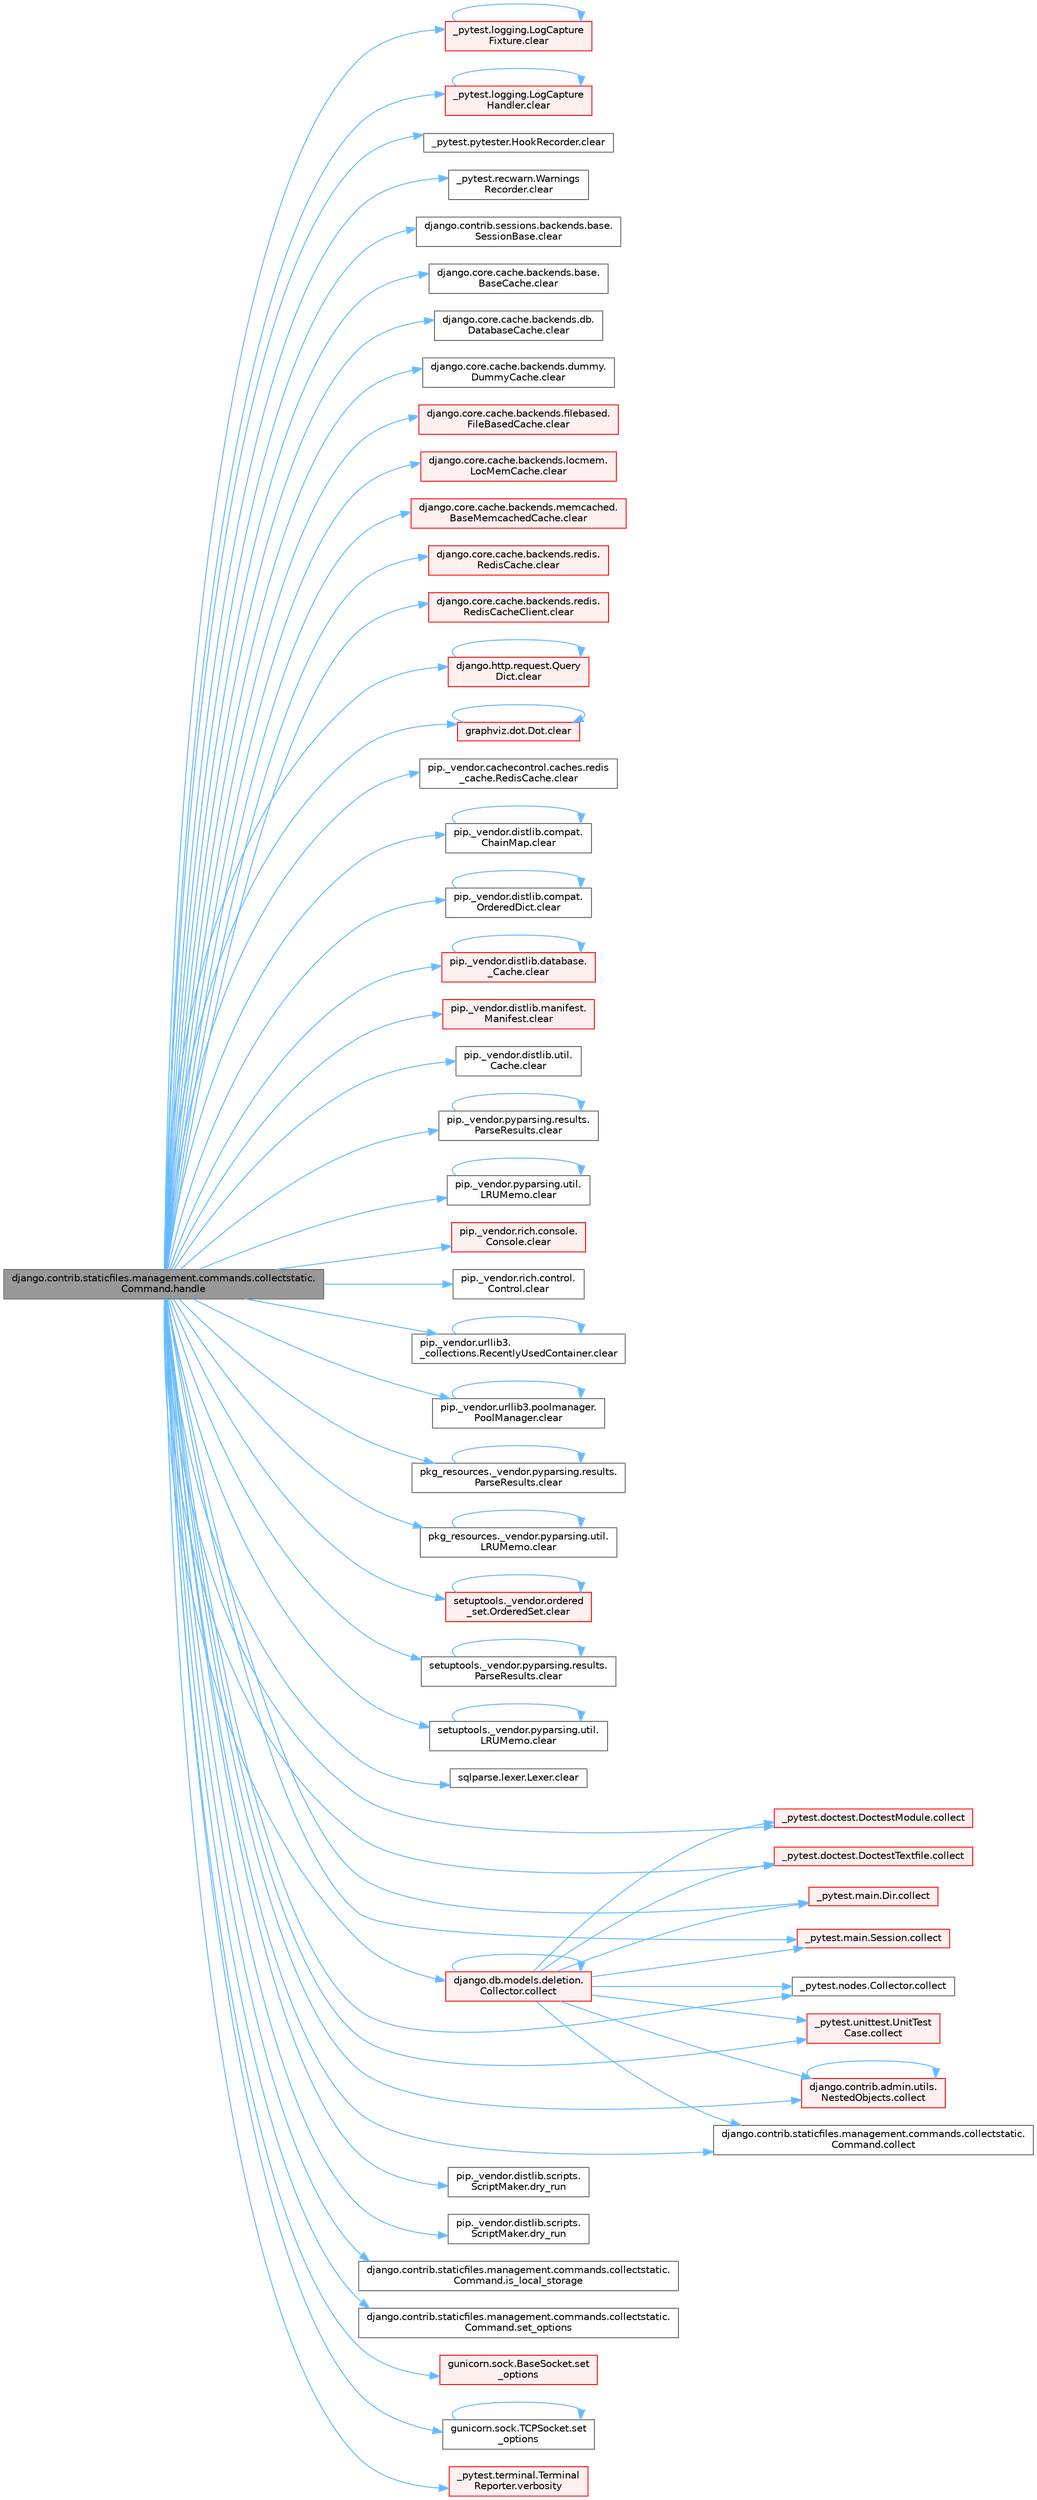 digraph "django.contrib.staticfiles.management.commands.collectstatic.Command.handle"
{
 // LATEX_PDF_SIZE
  bgcolor="transparent";
  edge [fontname=Helvetica,fontsize=10,labelfontname=Helvetica,labelfontsize=10];
  node [fontname=Helvetica,fontsize=10,shape=box,height=0.2,width=0.4];
  rankdir="LR";
  Node1 [id="Node000001",label="django.contrib.staticfiles.management.commands.collectstatic.\lCommand.handle",height=0.2,width=0.4,color="gray40", fillcolor="grey60", style="filled", fontcolor="black",tooltip=" "];
  Node1 -> Node2 [id="edge1_Node000001_Node000002",color="steelblue1",style="solid",tooltip=" "];
  Node2 [id="Node000002",label="_pytest.logging.LogCapture\lFixture.clear",height=0.2,width=0.4,color="red", fillcolor="#FFF0F0", style="filled",URL="$class__pytest_1_1logging_1_1_log_capture_fixture.html#ae1d5f85c897b637582ba1fc528c957b2",tooltip=" "];
  Node2 -> Node2 [id="edge2_Node000002_Node000002",color="steelblue1",style="solid",tooltip=" "];
  Node1 -> Node4 [id="edge3_Node000001_Node000004",color="steelblue1",style="solid",tooltip=" "];
  Node4 [id="Node000004",label="_pytest.logging.LogCapture\lHandler.clear",height=0.2,width=0.4,color="red", fillcolor="#FFF0F0", style="filled",URL="$class__pytest_1_1logging_1_1_log_capture_handler.html#ace280d99c67150fd06c5e96423ba321b",tooltip=" "];
  Node4 -> Node4 [id="edge4_Node000004_Node000004",color="steelblue1",style="solid",tooltip=" "];
  Node1 -> Node26 [id="edge5_Node000001_Node000026",color="steelblue1",style="solid",tooltip=" "];
  Node26 [id="Node000026",label="_pytest.pytester.HookRecorder.clear",height=0.2,width=0.4,color="grey40", fillcolor="white", style="filled",URL="$class__pytest_1_1pytester_1_1_hook_recorder.html#ace9cadc17e50ce92135ce95e9cd4840c",tooltip=" "];
  Node1 -> Node27 [id="edge6_Node000001_Node000027",color="steelblue1",style="solid",tooltip=" "];
  Node27 [id="Node000027",label="_pytest.recwarn.Warnings\lRecorder.clear",height=0.2,width=0.4,color="grey40", fillcolor="white", style="filled",URL="$class__pytest_1_1recwarn_1_1_warnings_recorder.html#a855636d2352b31c057db58cf8bd00a5f",tooltip=" "];
  Node1 -> Node28 [id="edge7_Node000001_Node000028",color="steelblue1",style="solid",tooltip=" "];
  Node28 [id="Node000028",label="django.contrib.sessions.backends.base.\lSessionBase.clear",height=0.2,width=0.4,color="grey40", fillcolor="white", style="filled",URL="$classdjango_1_1contrib_1_1sessions_1_1backends_1_1base_1_1_session_base.html#af73c950d34ba4e5b8023a29c562a7583",tooltip=" "];
  Node1 -> Node29 [id="edge8_Node000001_Node000029",color="steelblue1",style="solid",tooltip=" "];
  Node29 [id="Node000029",label="django.core.cache.backends.base.\lBaseCache.clear",height=0.2,width=0.4,color="grey40", fillcolor="white", style="filled",URL="$classdjango_1_1core_1_1cache_1_1backends_1_1base_1_1_base_cache.html#a3c05b007431b2d757eb31f2df58d5840",tooltip=" "];
  Node1 -> Node30 [id="edge9_Node000001_Node000030",color="steelblue1",style="solid",tooltip=" "];
  Node30 [id="Node000030",label="django.core.cache.backends.db.\lDatabaseCache.clear",height=0.2,width=0.4,color="grey40", fillcolor="white", style="filled",URL="$classdjango_1_1core_1_1cache_1_1backends_1_1db_1_1_database_cache.html#a2e1999d0369363fbf2d194b636881d02",tooltip=" "];
  Node1 -> Node31 [id="edge10_Node000001_Node000031",color="steelblue1",style="solid",tooltip=" "];
  Node31 [id="Node000031",label="django.core.cache.backends.dummy.\lDummyCache.clear",height=0.2,width=0.4,color="grey40", fillcolor="white", style="filled",URL="$classdjango_1_1core_1_1cache_1_1backends_1_1dummy_1_1_dummy_cache.html#abb1ed9ca818119fda55950daaf95376a",tooltip=" "];
  Node1 -> Node32 [id="edge11_Node000001_Node000032",color="steelblue1",style="solid",tooltip=" "];
  Node32 [id="Node000032",label="django.core.cache.backends.filebased.\lFileBasedCache.clear",height=0.2,width=0.4,color="red", fillcolor="#FFF0F0", style="filled",URL="$classdjango_1_1core_1_1cache_1_1backends_1_1filebased_1_1_file_based_cache.html#a5ef508441cb4efd19dca2faafa249ee0",tooltip=" "];
  Node1 -> Node1165 [id="edge12_Node000001_Node001165",color="steelblue1",style="solid",tooltip=" "];
  Node1165 [id="Node001165",label="django.core.cache.backends.locmem.\lLocMemCache.clear",height=0.2,width=0.4,color="red", fillcolor="#FFF0F0", style="filled",URL="$classdjango_1_1core_1_1cache_1_1backends_1_1locmem_1_1_loc_mem_cache.html#a929bad1fce4b534e368548b4dee5698f",tooltip=" "];
  Node1 -> Node1166 [id="edge13_Node000001_Node001166",color="steelblue1",style="solid",tooltip=" "];
  Node1166 [id="Node001166",label="django.core.cache.backends.memcached.\lBaseMemcachedCache.clear",height=0.2,width=0.4,color="red", fillcolor="#FFF0F0", style="filled",URL="$classdjango_1_1core_1_1cache_1_1backends_1_1memcached_1_1_base_memcached_cache.html#a4a2cecf926a596317505f2332628f27e",tooltip=" "];
  Node1 -> Node1167 [id="edge14_Node000001_Node001167",color="steelblue1",style="solid",tooltip=" "];
  Node1167 [id="Node001167",label="django.core.cache.backends.redis.\lRedisCache.clear",height=0.2,width=0.4,color="red", fillcolor="#FFF0F0", style="filled",URL="$classdjango_1_1core_1_1cache_1_1backends_1_1redis_1_1_redis_cache.html#a715f0e1c2c44f1d79279916b50ffb682",tooltip=" "];
  Node1 -> Node1168 [id="edge15_Node000001_Node001168",color="steelblue1",style="solid",tooltip=" "];
  Node1168 [id="Node001168",label="django.core.cache.backends.redis.\lRedisCacheClient.clear",height=0.2,width=0.4,color="red", fillcolor="#FFF0F0", style="filled",URL="$classdjango_1_1core_1_1cache_1_1backends_1_1redis_1_1_redis_cache_client.html#aeaa14fd87f6d60367334717b61ba5993",tooltip=" "];
  Node1 -> Node1172 [id="edge16_Node000001_Node001172",color="steelblue1",style="solid",tooltip=" "];
  Node1172 [id="Node001172",label="django.http.request.Query\lDict.clear",height=0.2,width=0.4,color="red", fillcolor="#FFF0F0", style="filled",URL="$classdjango_1_1http_1_1request_1_1_query_dict.html#a4493c6f63cb878cb379efa44fea5722f",tooltip=" "];
  Node1172 -> Node1172 [id="edge17_Node001172_Node001172",color="steelblue1",style="solid",tooltip=" "];
  Node1 -> Node1174 [id="edge18_Node000001_Node001174",color="steelblue1",style="solid",tooltip=" "];
  Node1174 [id="Node001174",label="graphviz.dot.Dot.clear",height=0.2,width=0.4,color="red", fillcolor="#FFF0F0", style="filled",URL="$classgraphviz_1_1dot_1_1_dot.html#a3739c3ecf0ed2c2ea589738870819ef0",tooltip=" "];
  Node1174 -> Node1174 [id="edge19_Node001174_Node001174",color="steelblue1",style="solid",tooltip=" "];
  Node1 -> Node1179 [id="edge20_Node000001_Node001179",color="steelblue1",style="solid",tooltip=" "];
  Node1179 [id="Node001179",label="pip._vendor.cachecontrol.caches.redis\l_cache.RedisCache.clear",height=0.2,width=0.4,color="grey40", fillcolor="white", style="filled",URL="$classpip_1_1__vendor_1_1cachecontrol_1_1caches_1_1redis__cache_1_1_redis_cache.html#a217ee5834664749fd4d9cc65de5c7a4f",tooltip=" "];
  Node1 -> Node1180 [id="edge21_Node000001_Node001180",color="steelblue1",style="solid",tooltip=" "];
  Node1180 [id="Node001180",label="pip._vendor.distlib.compat.\lChainMap.clear",height=0.2,width=0.4,color="grey40", fillcolor="white", style="filled",URL="$classpip_1_1__vendor_1_1distlib_1_1compat_1_1_chain_map.html#a1694ad9f6888c7a6dce00cebd0cd08f4",tooltip=" "];
  Node1180 -> Node1180 [id="edge22_Node001180_Node001180",color="steelblue1",style="solid",tooltip=" "];
  Node1 -> Node1181 [id="edge23_Node000001_Node001181",color="steelblue1",style="solid",tooltip=" "];
  Node1181 [id="Node001181",label="pip._vendor.distlib.compat.\lOrderedDict.clear",height=0.2,width=0.4,color="grey40", fillcolor="white", style="filled",URL="$classpip_1_1__vendor_1_1distlib_1_1compat_1_1_ordered_dict.html#a60b69880d95dca03203124a6ea0cac94",tooltip=" "];
  Node1181 -> Node1181 [id="edge24_Node001181_Node001181",color="steelblue1",style="solid",tooltip=" "];
  Node1 -> Node1182 [id="edge25_Node000001_Node001182",color="steelblue1",style="solid",tooltip=" "];
  Node1182 [id="Node001182",label="pip._vendor.distlib.database.\l_Cache.clear",height=0.2,width=0.4,color="red", fillcolor="#FFF0F0", style="filled",URL="$classpip_1_1__vendor_1_1distlib_1_1database_1_1___cache.html#af81ee07ea1881ddaf69c99c4a2c9df41",tooltip=" "];
  Node1182 -> Node1182 [id="edge26_Node001182_Node001182",color="steelblue1",style="solid",tooltip=" "];
  Node1 -> Node1190 [id="edge27_Node000001_Node001190",color="steelblue1",style="solid",tooltip=" "];
  Node1190 [id="Node001190",label="pip._vendor.distlib.manifest.\lManifest.clear",height=0.2,width=0.4,color="red", fillcolor="#FFF0F0", style="filled",URL="$classpip_1_1__vendor_1_1distlib_1_1manifest_1_1_manifest.html#a415875ee7b2fe97d61f871a97e4ca891",tooltip=" "];
  Node1 -> Node4216 [id="edge28_Node000001_Node004216",color="steelblue1",style="solid",tooltip=" "];
  Node4216 [id="Node004216",label="pip._vendor.distlib.util.\lCache.clear",height=0.2,width=0.4,color="grey40", fillcolor="white", style="filled",URL="$classpip_1_1__vendor_1_1distlib_1_1util_1_1_cache.html#a18b1028244493764ba547e8b2eddfd15",tooltip=" "];
  Node1 -> Node4217 [id="edge29_Node000001_Node004217",color="steelblue1",style="solid",tooltip=" "];
  Node4217 [id="Node004217",label="pip._vendor.pyparsing.results.\lParseResults.clear",height=0.2,width=0.4,color="grey40", fillcolor="white", style="filled",URL="$classpip_1_1__vendor_1_1pyparsing_1_1results_1_1_parse_results.html#a8046849694e7a06573357f3a73bfd311",tooltip=" "];
  Node4217 -> Node4217 [id="edge30_Node004217_Node004217",color="steelblue1",style="solid",tooltip=" "];
  Node1 -> Node4218 [id="edge31_Node000001_Node004218",color="steelblue1",style="solid",tooltip=" "];
  Node4218 [id="Node004218",label="pip._vendor.pyparsing.util.\lLRUMemo.clear",height=0.2,width=0.4,color="grey40", fillcolor="white", style="filled",URL="$classpip_1_1__vendor_1_1pyparsing_1_1util_1_1_l_r_u_memo.html#a303f6eac42dc5558fbfcc3a4c4de31be",tooltip=" "];
  Node4218 -> Node4218 [id="edge32_Node004218_Node004218",color="steelblue1",style="solid",tooltip=" "];
  Node1 -> Node4219 [id="edge33_Node000001_Node004219",color="steelblue1",style="solid",tooltip=" "];
  Node4219 [id="Node004219",label="pip._vendor.rich.console.\lConsole.clear",height=0.2,width=0.4,color="red", fillcolor="#FFF0F0", style="filled",URL="$classpip_1_1__vendor_1_1rich_1_1console_1_1_console.html#a070ad8e3a6105d8de88b03a9e1f3a17f",tooltip=" "];
  Node1 -> Node4222 [id="edge34_Node000001_Node004222",color="steelblue1",style="solid",tooltip=" "];
  Node4222 [id="Node004222",label="pip._vendor.rich.control.\lControl.clear",height=0.2,width=0.4,color="grey40", fillcolor="white", style="filled",URL="$classpip_1_1__vendor_1_1rich_1_1control_1_1_control.html#ae49765e54321334055cb4dcd84ce01e3",tooltip=" "];
  Node1 -> Node4223 [id="edge35_Node000001_Node004223",color="steelblue1",style="solid",tooltip=" "];
  Node4223 [id="Node004223",label="pip._vendor.urllib3.\l_collections.RecentlyUsedContainer.clear",height=0.2,width=0.4,color="grey40", fillcolor="white", style="filled",URL="$classpip_1_1__vendor_1_1urllib3_1_1__collections_1_1_recently_used_container.html#a3887543985b3c77ec6f250b0b4fe1087",tooltip=" "];
  Node4223 -> Node4223 [id="edge36_Node004223_Node004223",color="steelblue1",style="solid",tooltip=" "];
  Node1 -> Node4224 [id="edge37_Node000001_Node004224",color="steelblue1",style="solid",tooltip=" "];
  Node4224 [id="Node004224",label="pip._vendor.urllib3.poolmanager.\lPoolManager.clear",height=0.2,width=0.4,color="grey40", fillcolor="white", style="filled",URL="$classpip_1_1__vendor_1_1urllib3_1_1poolmanager_1_1_pool_manager.html#a76ed608f5b72a93df2f723b07766d204",tooltip=" "];
  Node4224 -> Node4224 [id="edge38_Node004224_Node004224",color="steelblue1",style="solid",tooltip=" "];
  Node1 -> Node4225 [id="edge39_Node000001_Node004225",color="steelblue1",style="solid",tooltip=" "];
  Node4225 [id="Node004225",label="pkg_resources._vendor.pyparsing.results.\lParseResults.clear",height=0.2,width=0.4,color="grey40", fillcolor="white", style="filled",URL="$classpkg__resources_1_1__vendor_1_1pyparsing_1_1results_1_1_parse_results.html#a398d96ac9f24cc7dfb22154c0874280f",tooltip=" "];
  Node4225 -> Node4225 [id="edge40_Node004225_Node004225",color="steelblue1",style="solid",tooltip=" "];
  Node1 -> Node4226 [id="edge41_Node000001_Node004226",color="steelblue1",style="solid",tooltip=" "];
  Node4226 [id="Node004226",label="pkg_resources._vendor.pyparsing.util.\lLRUMemo.clear",height=0.2,width=0.4,color="grey40", fillcolor="white", style="filled",URL="$classpkg__resources_1_1__vendor_1_1pyparsing_1_1util_1_1_l_r_u_memo.html#a0c2278e9c04511da2b8740d6c47f1dd7",tooltip=" "];
  Node4226 -> Node4226 [id="edge42_Node004226_Node004226",color="steelblue1",style="solid",tooltip=" "];
  Node1 -> Node4227 [id="edge43_Node000001_Node004227",color="steelblue1",style="solid",tooltip=" "];
  Node4227 [id="Node004227",label="setuptools._vendor.ordered\l_set.OrderedSet.clear",height=0.2,width=0.4,color="red", fillcolor="#FFF0F0", style="filled",URL="$classsetuptools_1_1__vendor_1_1ordered__set_1_1_ordered_set.html#a7bc043a3c66cd95ef9d8ba3959c148c5",tooltip=" "];
  Node4227 -> Node4227 [id="edge44_Node004227_Node004227",color="steelblue1",style="solid",tooltip=" "];
  Node1 -> Node4228 [id="edge45_Node000001_Node004228",color="steelblue1",style="solid",tooltip=" "];
  Node4228 [id="Node004228",label="setuptools._vendor.pyparsing.results.\lParseResults.clear",height=0.2,width=0.4,color="grey40", fillcolor="white", style="filled",URL="$classsetuptools_1_1__vendor_1_1pyparsing_1_1results_1_1_parse_results.html#a6afa9faa88c8d4145b378500701592f2",tooltip=" "];
  Node4228 -> Node4228 [id="edge46_Node004228_Node004228",color="steelblue1",style="solid",tooltip=" "];
  Node1 -> Node4229 [id="edge47_Node000001_Node004229",color="steelblue1",style="solid",tooltip=" "];
  Node4229 [id="Node004229",label="setuptools._vendor.pyparsing.util.\lLRUMemo.clear",height=0.2,width=0.4,color="grey40", fillcolor="white", style="filled",URL="$classsetuptools_1_1__vendor_1_1pyparsing_1_1util_1_1_l_r_u_memo.html#ac452de1d3ea0c39066c650a5b4335e77",tooltip=" "];
  Node4229 -> Node4229 [id="edge48_Node004229_Node004229",color="steelblue1",style="solid",tooltip=" "];
  Node1 -> Node4230 [id="edge49_Node000001_Node004230",color="steelblue1",style="solid",tooltip=" "];
  Node4230 [id="Node004230",label="sqlparse.lexer.Lexer.clear",height=0.2,width=0.4,color="grey40", fillcolor="white", style="filled",URL="$classsqlparse_1_1lexer_1_1_lexer.html#ab1fad34c8529ec4b5216c744ab6f9cee",tooltip=" "];
  Node1 -> Node4474 [id="edge50_Node000001_Node004474",color="steelblue1",style="solid",tooltip=" "];
  Node4474 [id="Node004474",label="_pytest.doctest.DoctestModule.collect",height=0.2,width=0.4,color="red", fillcolor="#FFF0F0", style="filled",URL="$class__pytest_1_1doctest_1_1_doctest_module.html#a9620deb725d7f2144375dba7905b6fdc",tooltip=" "];
  Node1 -> Node4487 [id="edge51_Node000001_Node004487",color="steelblue1",style="solid",tooltip=" "];
  Node4487 [id="Node004487",label="_pytest.doctest.DoctestTextfile.collect",height=0.2,width=0.4,color="red", fillcolor="#FFF0F0", style="filled",URL="$class__pytest_1_1doctest_1_1_doctest_textfile.html#ae6208b7f680bfcadf752a86afb559045",tooltip=" "];
  Node1 -> Node4488 [id="edge52_Node000001_Node004488",color="steelblue1",style="solid",tooltip=" "];
  Node4488 [id="Node004488",label="_pytest.main.Dir.collect",height=0.2,width=0.4,color="red", fillcolor="#FFF0F0", style="filled",URL="$class__pytest_1_1main_1_1_dir.html#a51bcc27440e2b33d5476dcfa63cee2b4",tooltip=" "];
  Node1 -> Node4490 [id="edge53_Node000001_Node004490",color="steelblue1",style="solid",tooltip=" "];
  Node4490 [id="Node004490",label="_pytest.main.Session.collect",height=0.2,width=0.4,color="red", fillcolor="#FFF0F0", style="filled",URL="$class__pytest_1_1main_1_1_session.html#ab9b8b9da9484e0c610aad11f96369ac9",tooltip=" "];
  Node1 -> Node4495 [id="edge54_Node000001_Node004495",color="steelblue1",style="solid",tooltip=" "];
  Node4495 [id="Node004495",label="_pytest.nodes.Collector.collect",height=0.2,width=0.4,color="grey40", fillcolor="white", style="filled",URL="$class__pytest_1_1nodes_1_1_collector.html#a2d8c4c522e07de3ee5952ab55e0c77bd",tooltip=" "];
  Node1 -> Node4496 [id="edge55_Node000001_Node004496",color="steelblue1",style="solid",tooltip=" "];
  Node4496 [id="Node004496",label="_pytest.unittest.UnitTest\lCase.collect",height=0.2,width=0.4,color="red", fillcolor="#FFF0F0", style="filled",URL="$class__pytest_1_1unittest_1_1_unit_test_case.html#a08204763ef1256ec9e03bde2178711a2",tooltip=" "];
  Node1 -> Node4501 [id="edge56_Node000001_Node004501",color="steelblue1",style="solid",tooltip=" "];
  Node4501 [id="Node004501",label="django.contrib.admin.utils.\lNestedObjects.collect",height=0.2,width=0.4,color="red", fillcolor="#FFF0F0", style="filled",URL="$classdjango_1_1contrib_1_1admin_1_1utils_1_1_nested_objects.html#a7f12de8cdcd29cea840a8b3367a8e03c",tooltip=" "];
  Node4501 -> Node4501 [id="edge57_Node004501_Node004501",color="steelblue1",style="solid",tooltip=" "];
  Node1 -> Node4508 [id="edge58_Node000001_Node004508",color="steelblue1",style="solid",tooltip=" "];
  Node4508 [id="Node004508",label="django.contrib.staticfiles.management.commands.collectstatic.\lCommand.collect",height=0.2,width=0.4,color="grey40", fillcolor="white", style="filled",URL="$classdjango_1_1contrib_1_1staticfiles_1_1management_1_1commands_1_1collectstatic_1_1_command.html#a1d642a6e7dc0c8812b05a9e15a6f74be",tooltip=" "];
  Node1 -> Node4509 [id="edge59_Node000001_Node004509",color="steelblue1",style="solid",tooltip=" "];
  Node4509 [id="Node004509",label="django.db.models.deletion.\lCollector.collect",height=0.2,width=0.4,color="red", fillcolor="#FFF0F0", style="filled",URL="$classdjango_1_1db_1_1models_1_1deletion_1_1_collector.html#ae6d2a061dcb129755a51ced6ab45edad",tooltip=" "];
  Node4509 -> Node4474 [id="edge60_Node004509_Node004474",color="steelblue1",style="solid",tooltip=" "];
  Node4509 -> Node4487 [id="edge61_Node004509_Node004487",color="steelblue1",style="solid",tooltip=" "];
  Node4509 -> Node4488 [id="edge62_Node004509_Node004488",color="steelblue1",style="solid",tooltip=" "];
  Node4509 -> Node4490 [id="edge63_Node004509_Node004490",color="steelblue1",style="solid",tooltip=" "];
  Node4509 -> Node4495 [id="edge64_Node004509_Node004495",color="steelblue1",style="solid",tooltip=" "];
  Node4509 -> Node4496 [id="edge65_Node004509_Node004496",color="steelblue1",style="solid",tooltip=" "];
  Node4509 -> Node4501 [id="edge66_Node004509_Node004501",color="steelblue1",style="solid",tooltip=" "];
  Node4509 -> Node4508 [id="edge67_Node004509_Node004508",color="steelblue1",style="solid",tooltip=" "];
  Node4509 -> Node4509 [id="edge68_Node004509_Node004509",color="steelblue1",style="solid",tooltip=" "];
  Node1 -> Node2652 [id="edge69_Node000001_Node002652",color="steelblue1",style="solid",tooltip=" "];
  Node2652 [id="Node002652",label="pip._vendor.distlib.scripts.\lScriptMaker.dry_run",height=0.2,width=0.4,color="grey40", fillcolor="white", style="filled",URL="$classpip_1_1__vendor_1_1distlib_1_1scripts_1_1_script_maker.html#acd0b75b087e518fe8bca3b64ea083c92",tooltip=" "];
  Node1 -> Node2653 [id="edge70_Node000001_Node002653",color="steelblue1",style="solid",tooltip=" "];
  Node2653 [id="Node002653",label="pip._vendor.distlib.scripts.\lScriptMaker.dry_run",height=0.2,width=0.4,color="grey40", fillcolor="white", style="filled",URL="$classpip_1_1__vendor_1_1distlib_1_1scripts_1_1_script_maker.html#aa6b275f3771cc190673279c4bf52d220",tooltip=" "];
  Node1 -> Node4516 [id="edge71_Node000001_Node004516",color="steelblue1",style="solid",tooltip=" "];
  Node4516 [id="Node004516",label="django.contrib.staticfiles.management.commands.collectstatic.\lCommand.is_local_storage",height=0.2,width=0.4,color="grey40", fillcolor="white", style="filled",URL="$classdjango_1_1contrib_1_1staticfiles_1_1management_1_1commands_1_1collectstatic_1_1_command.html#a6bcac9042b25f5419e4c5e5a4a680bb3",tooltip=" "];
  Node1 -> Node4517 [id="edge72_Node000001_Node004517",color="steelblue1",style="solid",tooltip=" "];
  Node4517 [id="Node004517",label="django.contrib.staticfiles.management.commands.collectstatic.\lCommand.set_options",height=0.2,width=0.4,color="grey40", fillcolor="white", style="filled",URL="$classdjango_1_1contrib_1_1staticfiles_1_1management_1_1commands_1_1collectstatic_1_1_command.html#aaecf5053564a90e7b99f115b0689e23e",tooltip=" "];
  Node1 -> Node4518 [id="edge73_Node000001_Node004518",color="steelblue1",style="solid",tooltip=" "];
  Node4518 [id="Node004518",label="gunicorn.sock.BaseSocket.set\l_options",height=0.2,width=0.4,color="red", fillcolor="#FFF0F0", style="filled",URL="$classgunicorn_1_1sock_1_1_base_socket.html#a07560364da1a36ed68e753e36db801e5",tooltip=" "];
  Node1 -> Node4524 [id="edge74_Node000001_Node004524",color="steelblue1",style="solid",tooltip=" "];
  Node4524 [id="Node004524",label="gunicorn.sock.TCPSocket.set\l_options",height=0.2,width=0.4,color="grey40", fillcolor="white", style="filled",URL="$classgunicorn_1_1sock_1_1_t_c_p_socket.html#a84e449863c0807cee5dd9fbcf9564601",tooltip=" "];
  Node4524 -> Node4524 [id="edge75_Node004524_Node004524",color="steelblue1",style="solid",tooltip=" "];
  Node1 -> Node1108 [id="edge76_Node000001_Node001108",color="steelblue1",style="solid",tooltip=" "];
  Node1108 [id="Node001108",label="_pytest.terminal.Terminal\lReporter.verbosity",height=0.2,width=0.4,color="red", fillcolor="#FFF0F0", style="filled",URL="$class__pytest_1_1terminal_1_1_terminal_reporter.html#a620047ffec9ba4f5cca84af25b3adbcf",tooltip=" "];
}

